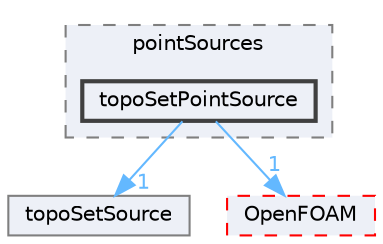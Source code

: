 digraph "src/meshTools/topoSet/pointSources/topoSetPointSource"
{
 // LATEX_PDF_SIZE
  bgcolor="transparent";
  edge [fontname=Helvetica,fontsize=10,labelfontname=Helvetica,labelfontsize=10];
  node [fontname=Helvetica,fontsize=10,shape=box,height=0.2,width=0.4];
  compound=true
  subgraph clusterdir_7b029e4b8c89c29129b6f2b7bfac4a22 {
    graph [ bgcolor="#edf0f7", pencolor="grey50", label="pointSources", fontname=Helvetica,fontsize=10 style="filled,dashed", URL="dir_7b029e4b8c89c29129b6f2b7bfac4a22.html",tooltip=""]
  dir_0471b3e249b570589f7c35e730c09b04 [label="topoSetPointSource", fillcolor="#edf0f7", color="grey25", style="filled,bold", URL="dir_0471b3e249b570589f7c35e730c09b04.html",tooltip=""];
  }
  dir_4b6fbbc959fea3024271902bf3ac20e3 [label="topoSetSource", fillcolor="#edf0f7", color="grey50", style="filled", URL="dir_4b6fbbc959fea3024271902bf3ac20e3.html",tooltip=""];
  dir_c5473ff19b20e6ec4dfe5c310b3778a8 [label="OpenFOAM", fillcolor="#edf0f7", color="red", style="filled,dashed", URL="dir_c5473ff19b20e6ec4dfe5c310b3778a8.html",tooltip=""];
  dir_0471b3e249b570589f7c35e730c09b04->dir_4b6fbbc959fea3024271902bf3ac20e3 [headlabel="1", labeldistance=1.5 headhref="dir_004079_004082.html" href="dir_004079_004082.html" color="steelblue1" fontcolor="steelblue1"];
  dir_0471b3e249b570589f7c35e730c09b04->dir_c5473ff19b20e6ec4dfe5c310b3778a8 [headlabel="1", labeldistance=1.5 headhref="dir_004079_002695.html" href="dir_004079_002695.html" color="steelblue1" fontcolor="steelblue1"];
}

